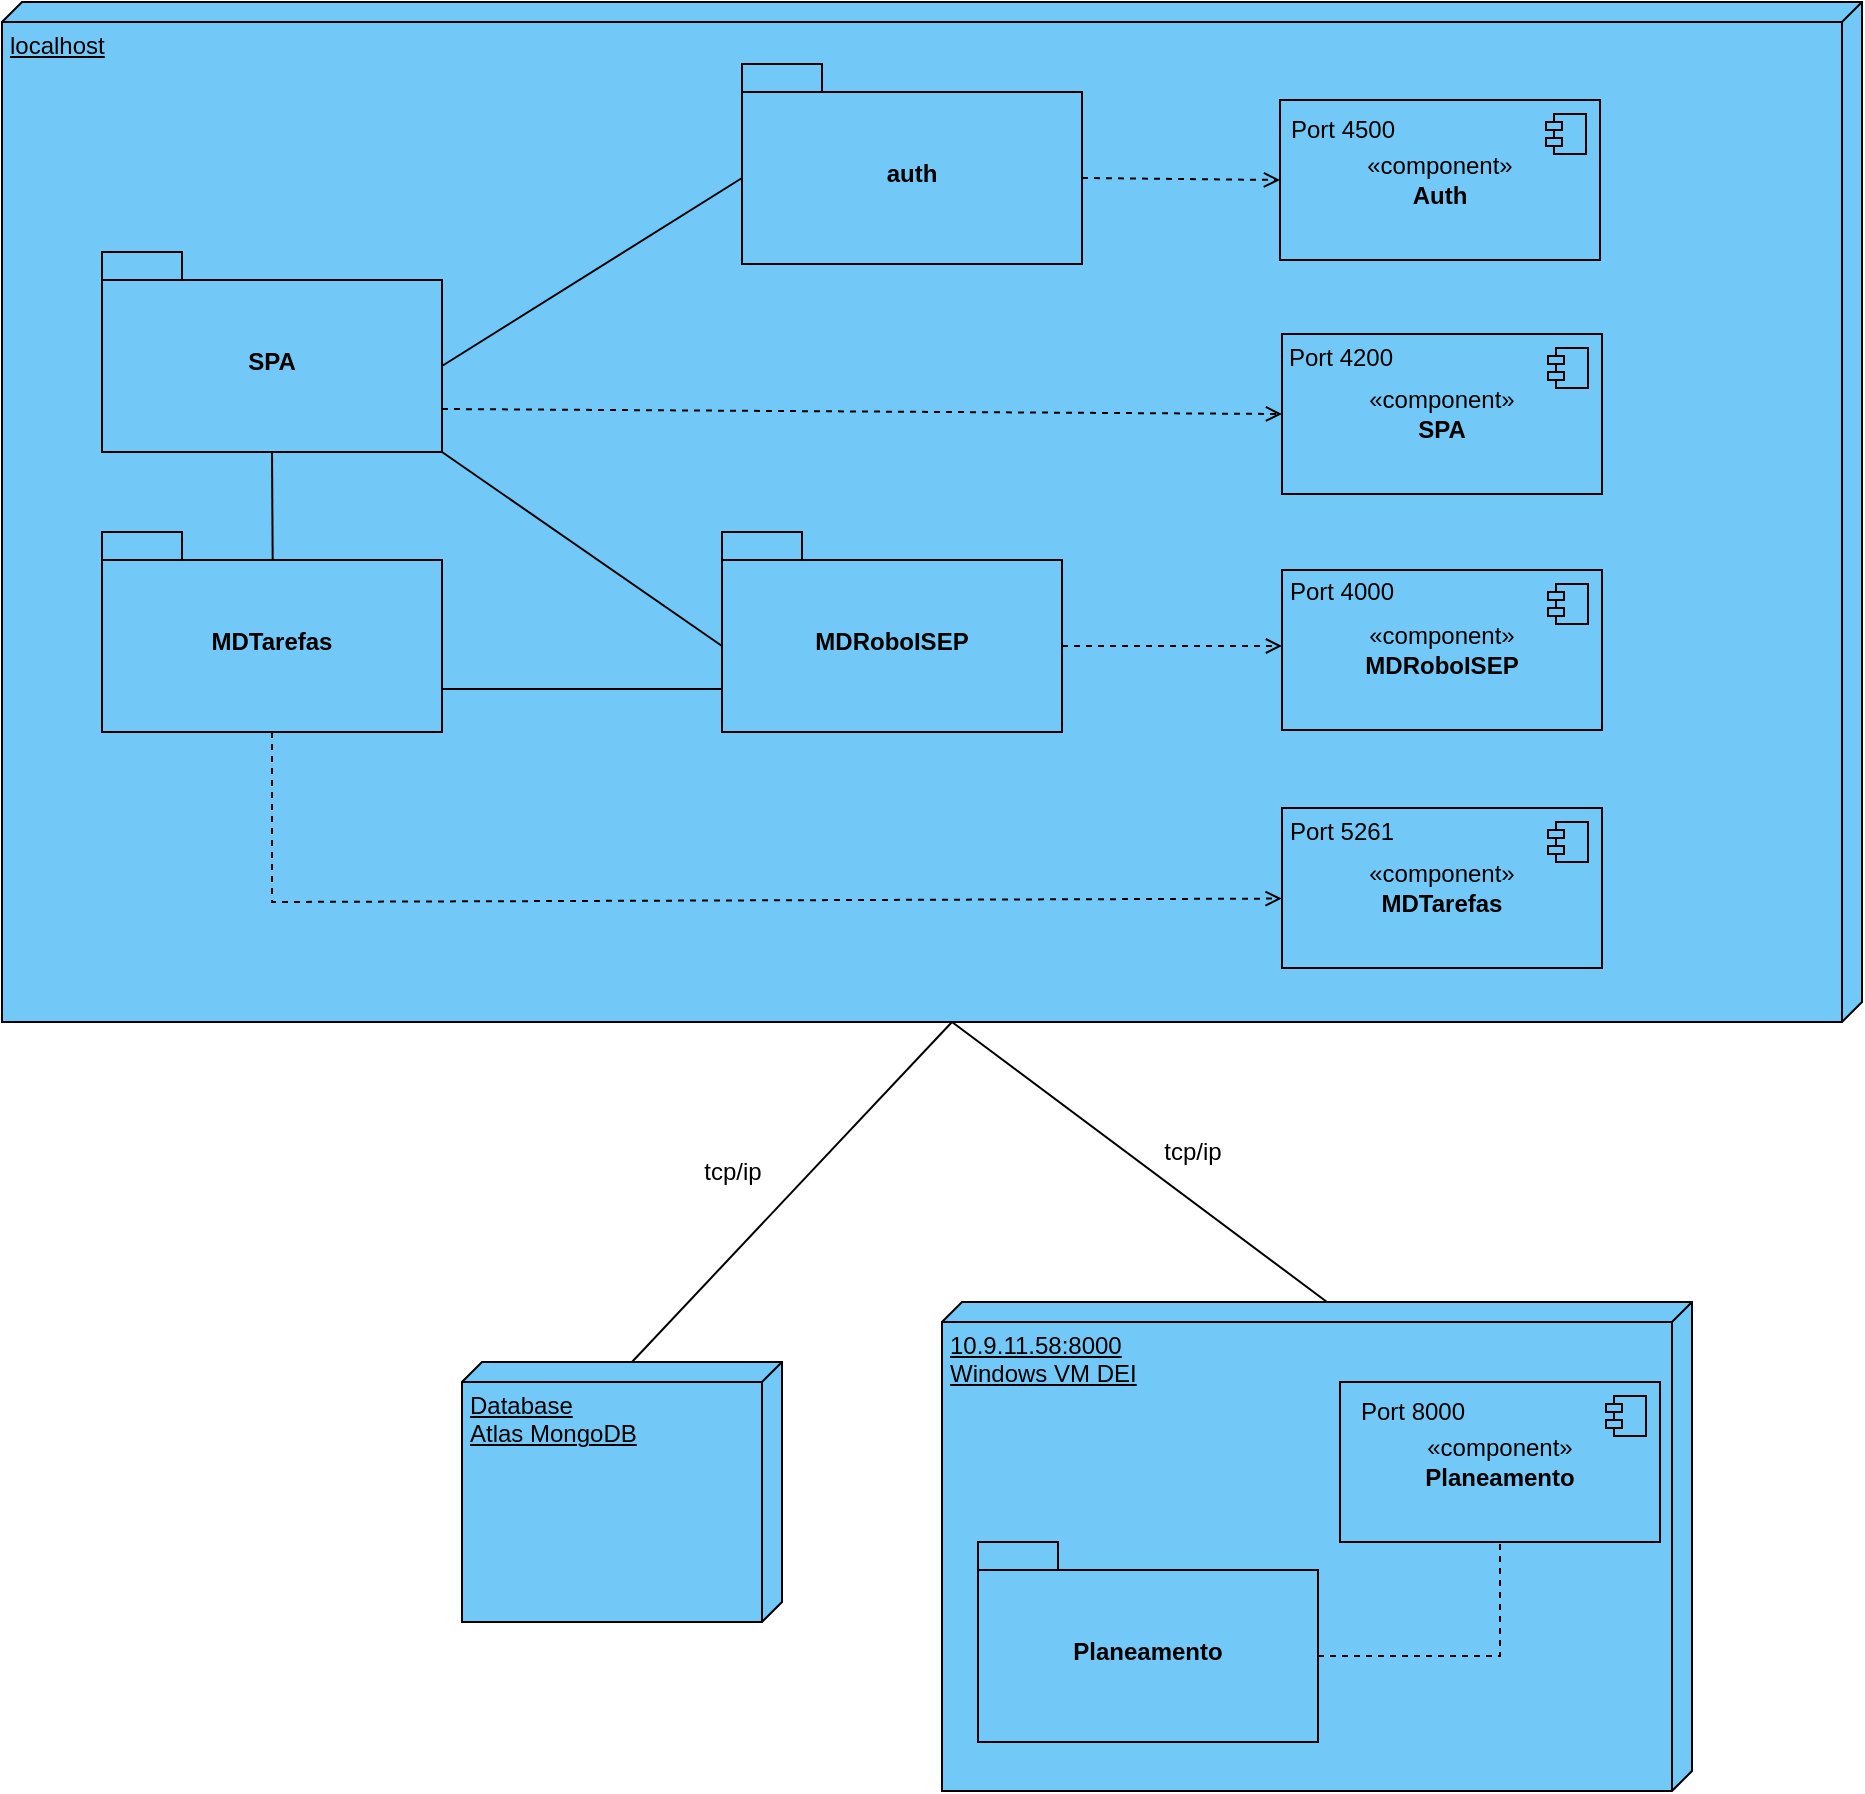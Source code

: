 <mxfile version="22.1.16" type="device">
  <diagram name="Página-1" id="Y_LDniuXPoQjIoSMD9eX">
    <mxGraphModel dx="2577" dy="978" grid="1" gridSize="10" guides="1" tooltips="1" connect="1" arrows="1" fold="1" page="1" pageScale="1" pageWidth="827" pageHeight="1169" math="0" shadow="0">
      <root>
        <mxCell id="0" />
        <mxCell id="1" parent="0" />
        <mxCell id="GAdU_mfi8SfW3T0ZG4kL-1" value="Database&lt;br&gt;Atlas MongoDB" style="verticalAlign=top;align=left;spacingTop=8;spacingLeft=2;spacingRight=12;shape=cube;size=10;direction=south;fontStyle=4;html=1;whiteSpace=wrap;fillColor=#72C9F7;" vertex="1" parent="1">
          <mxGeometry x="-480" y="880" width="160" height="130" as="geometry" />
        </mxCell>
        <mxCell id="GAdU_mfi8SfW3T0ZG4kL-2" value="tcp/ip" style="text;html=1;align=center;verticalAlign=middle;resizable=0;points=[];autosize=1;strokeColor=none;fillColor=none;" vertex="1" parent="1">
          <mxGeometry x="-45" y="900" width="50" height="30" as="geometry" />
        </mxCell>
        <mxCell id="GAdU_mfi8SfW3T0ZG4kL-3" value="" style="endArrow=none;html=1;rounded=0;exitX=0;exitY=0;exitDx=0;exitDy=75;exitPerimeter=0;entryX=0;entryY=0;entryDx=270;entryDy=245;entryPerimeter=0;" edge="1" parent="1" source="GAdU_mfi8SfW3T0ZG4kL-1">
          <mxGeometry width="50" height="50" relative="1" as="geometry">
            <mxPoint x="-190.5" y="845.5" as="sourcePoint" />
            <mxPoint x="-235" y="710" as="targetPoint" />
          </mxGeometry>
        </mxCell>
        <mxCell id="GAdU_mfi8SfW3T0ZG4kL-4" value="tcp/ip" style="text;html=1;align=center;verticalAlign=middle;resizable=0;points=[];autosize=1;strokeColor=none;fillColor=none;" vertex="1" parent="1">
          <mxGeometry x="-370" y="770" width="50" height="30" as="geometry" />
        </mxCell>
        <mxCell id="GAdU_mfi8SfW3T0ZG4kL-5" value="" style="endArrow=none;html=1;rounded=0;exitX=0;exitY=0;exitDx=270;exitDy=245;exitPerimeter=0;entryX=0;entryY=0;entryDx=0;entryDy=182.5;entryPerimeter=0;" edge="1" parent="1" target="GAdU_mfi8SfW3T0ZG4kL-6">
          <mxGeometry width="50" height="50" relative="1" as="geometry">
            <mxPoint x="-235" y="710" as="sourcePoint" />
            <mxPoint x="60" y="860" as="targetPoint" />
          </mxGeometry>
        </mxCell>
        <mxCell id="GAdU_mfi8SfW3T0ZG4kL-6" value="10.9.11.58:8000&lt;br&gt;Windows VM DEI" style="verticalAlign=top;align=left;spacingTop=8;spacingLeft=2;spacingRight=12;shape=cube;size=10;direction=south;fontStyle=4;html=1;whiteSpace=wrap;fillColor=#72C9F7;" vertex="1" parent="1">
          <mxGeometry x="-240" y="850" width="375" height="244.5" as="geometry" />
        </mxCell>
        <mxCell id="GAdU_mfi8SfW3T0ZG4kL-7" value="«component»&lt;br&gt;&lt;b&gt;Planeamento&lt;/b&gt;" style="html=1;dropTarget=0;whiteSpace=wrap;fillColor=#72C9F7;" vertex="1" parent="1">
          <mxGeometry x="-41" y="890" width="160" height="80" as="geometry" />
        </mxCell>
        <mxCell id="GAdU_mfi8SfW3T0ZG4kL-8" value="" style="shape=module;jettyWidth=8;jettyHeight=4;fillColor=#72C9F7;" vertex="1" parent="GAdU_mfi8SfW3T0ZG4kL-7">
          <mxGeometry x="1" width="20" height="20" relative="1" as="geometry">
            <mxPoint x="-27" y="7" as="offset" />
          </mxGeometry>
        </mxCell>
        <mxCell id="GAdU_mfi8SfW3T0ZG4kL-9" value="localhost" style="verticalAlign=top;align=left;spacingTop=8;spacingLeft=2;spacingRight=12;shape=cube;size=10;direction=south;fontStyle=4;html=1;whiteSpace=wrap;fillColor=#72C9F7;" vertex="1" parent="1">
          <mxGeometry x="-710" y="200" width="930" height="510" as="geometry" />
        </mxCell>
        <mxCell id="GAdU_mfi8SfW3T0ZG4kL-10" value="«component»&lt;br&gt;&lt;b&gt;SPA&lt;/b&gt;" style="html=1;dropTarget=0;whiteSpace=wrap;fillColor=#72C9F7;" vertex="1" parent="1">
          <mxGeometry x="-70" y="366" width="160" height="80" as="geometry" />
        </mxCell>
        <mxCell id="GAdU_mfi8SfW3T0ZG4kL-11" value="" style="shape=module;jettyWidth=8;jettyHeight=4;fillColor=#72C9F7;" vertex="1" parent="GAdU_mfi8SfW3T0ZG4kL-10">
          <mxGeometry x="1" width="20" height="20" relative="1" as="geometry">
            <mxPoint x="-27" y="7" as="offset" />
          </mxGeometry>
        </mxCell>
        <mxCell id="GAdU_mfi8SfW3T0ZG4kL-12" value="Port 4200" style="text;html=1;align=center;verticalAlign=middle;resizable=0;points=[];autosize=1;strokeColor=none;fillColor=none;" vertex="1" parent="1">
          <mxGeometry x="-81" y="363" width="80" height="30" as="geometry" />
        </mxCell>
        <mxCell id="GAdU_mfi8SfW3T0ZG4kL-13" value="«component»&lt;br&gt;&lt;b&gt;Auth&lt;/b&gt;" style="html=1;dropTarget=0;whiteSpace=wrap;fillColor=#72C9F7;" vertex="1" parent="1">
          <mxGeometry x="-71" y="249" width="160" height="80" as="geometry" />
        </mxCell>
        <mxCell id="GAdU_mfi8SfW3T0ZG4kL-14" value="" style="shape=module;jettyWidth=8;jettyHeight=4;fillColor=#72C9F7;" vertex="1" parent="GAdU_mfi8SfW3T0ZG4kL-13">
          <mxGeometry x="1" width="20" height="20" relative="1" as="geometry">
            <mxPoint x="-27" y="7" as="offset" />
          </mxGeometry>
        </mxCell>
        <mxCell id="GAdU_mfi8SfW3T0ZG4kL-15" value="Port 4500" style="text;html=1;align=center;verticalAlign=middle;resizable=0;points=[];autosize=1;strokeColor=none;fillColor=none;" vertex="1" parent="1">
          <mxGeometry x="-80" y="249" width="80" height="30" as="geometry" />
        </mxCell>
        <mxCell id="GAdU_mfi8SfW3T0ZG4kL-16" value="«component»&lt;br&gt;&lt;b&gt;MDTarefas&lt;/b&gt;" style="html=1;dropTarget=0;whiteSpace=wrap;fillColor=#72C9F7;" vertex="1" parent="1">
          <mxGeometry x="-70" y="603" width="160" height="80" as="geometry" />
        </mxCell>
        <mxCell id="GAdU_mfi8SfW3T0ZG4kL-17" value="" style="shape=module;jettyWidth=8;jettyHeight=4;fillColor=#72C9F7;" vertex="1" parent="GAdU_mfi8SfW3T0ZG4kL-16">
          <mxGeometry x="1" width="20" height="20" relative="1" as="geometry">
            <mxPoint x="-27" y="7" as="offset" />
          </mxGeometry>
        </mxCell>
        <mxCell id="GAdU_mfi8SfW3T0ZG4kL-18" value="«component»&lt;br&gt;&lt;b&gt;MDRoboISEP&lt;/b&gt;" style="html=1;dropTarget=0;whiteSpace=wrap;fillColor=#72C9F7;" vertex="1" parent="1">
          <mxGeometry x="-70" y="484" width="160" height="80" as="geometry" />
        </mxCell>
        <mxCell id="GAdU_mfi8SfW3T0ZG4kL-19" value="" style="shape=module;jettyWidth=8;jettyHeight=4;fillColor=#72C9F7;" vertex="1" parent="GAdU_mfi8SfW3T0ZG4kL-18">
          <mxGeometry x="1" width="20" height="20" relative="1" as="geometry">
            <mxPoint x="-27" y="7" as="offset" />
          </mxGeometry>
        </mxCell>
        <mxCell id="GAdU_mfi8SfW3T0ZG4kL-20" value="Port 4000" style="text;strokeColor=none;align=center;fillColor=none;html=1;verticalAlign=middle;whiteSpace=wrap;rounded=0;" vertex="1" parent="1">
          <mxGeometry x="-70" y="480" width="60" height="30" as="geometry" />
        </mxCell>
        <mxCell id="GAdU_mfi8SfW3T0ZG4kL-21" value="Port 5261" style="text;strokeColor=none;align=center;fillColor=none;html=1;verticalAlign=middle;whiteSpace=wrap;rounded=0;" vertex="1" parent="1">
          <mxGeometry x="-70" y="600" width="60" height="30" as="geometry" />
        </mxCell>
        <mxCell id="GAdU_mfi8SfW3T0ZG4kL-22" value="Port 8000" style="text;html=1;align=center;verticalAlign=middle;resizable=0;points=[];autosize=1;strokeColor=none;fillColor=none;" vertex="1" parent="1">
          <mxGeometry x="-45" y="890" width="80" height="30" as="geometry" />
        </mxCell>
        <mxCell id="GAdU_mfi8SfW3T0ZG4kL-23" value="tcp/ip" style="text;html=1;align=center;verticalAlign=middle;resizable=0;points=[];autosize=1;strokeColor=none;fillColor=none;" vertex="1" parent="1">
          <mxGeometry x="-140" y="760" width="50" height="30" as="geometry" />
        </mxCell>
        <mxCell id="GAdU_mfi8SfW3T0ZG4kL-25" value="MDRoboISEP" style="shape=folder;fontStyle=1;spacingTop=10;tabWidth=40;tabHeight=14;tabPosition=left;html=1;whiteSpace=wrap;fillColor=#72c9f7;" vertex="1" parent="1">
          <mxGeometry x="-350" y="465" width="170" height="100" as="geometry" />
        </mxCell>
        <mxCell id="GAdU_mfi8SfW3T0ZG4kL-26" value="SPA" style="shape=folder;fontStyle=1;spacingTop=10;tabWidth=40;tabHeight=14;tabPosition=left;html=1;whiteSpace=wrap;fillColor=#72c9f7;" vertex="1" parent="1">
          <mxGeometry x="-660" y="325" width="170" height="100" as="geometry" />
        </mxCell>
        <mxCell id="GAdU_mfi8SfW3T0ZG4kL-27" value="Planeamento" style="shape=folder;fontStyle=1;spacingTop=10;tabWidth=40;tabHeight=14;tabPosition=left;html=1;whiteSpace=wrap;fillColor=#72c9f7;" vertex="1" parent="1">
          <mxGeometry x="-222" y="970" width="170" height="100" as="geometry" />
        </mxCell>
        <mxCell id="GAdU_mfi8SfW3T0ZG4kL-30" value="auth" style="shape=folder;fontStyle=1;spacingTop=10;tabWidth=40;tabHeight=14;tabPosition=left;html=1;whiteSpace=wrap;fillColor=#72c9f7;" vertex="1" parent="1">
          <mxGeometry x="-340" y="231" width="170" height="100" as="geometry" />
        </mxCell>
        <mxCell id="GAdU_mfi8SfW3T0ZG4kL-31" value="MDTarefas" style="shape=folder;fontStyle=1;spacingTop=10;tabWidth=40;tabHeight=14;tabPosition=left;html=1;whiteSpace=wrap;fillColor=#72c9f7;" vertex="1" parent="1">
          <mxGeometry x="-660" y="465" width="170" height="100" as="geometry" />
        </mxCell>
        <mxCell id="GAdU_mfi8SfW3T0ZG4kL-36" value="" style="endArrow=none;html=1;rounded=0;exitX=0.5;exitY=1;exitDx=0;exitDy=0;exitPerimeter=0;entryX=0.502;entryY=0.138;entryDx=0;entryDy=0;entryPerimeter=0;" edge="1" parent="1" source="GAdU_mfi8SfW3T0ZG4kL-26" target="GAdU_mfi8SfW3T0ZG4kL-31">
          <mxGeometry width="50" height="50" relative="1" as="geometry">
            <mxPoint x="-170" y="525" as="sourcePoint" />
            <mxPoint x="-120" y="475" as="targetPoint" />
          </mxGeometry>
        </mxCell>
        <mxCell id="GAdU_mfi8SfW3T0ZG4kL-37" value="" style="endArrow=none;html=1;rounded=0;exitX=0;exitY=0;exitDx=170;exitDy=57;exitPerimeter=0;entryX=0;entryY=0;entryDx=0;entryDy=57;entryPerimeter=0;" edge="1" parent="1" source="GAdU_mfi8SfW3T0ZG4kL-26" target="GAdU_mfi8SfW3T0ZG4kL-30">
          <mxGeometry width="50" height="50" relative="1" as="geometry">
            <mxPoint x="-170" y="525" as="sourcePoint" />
            <mxPoint x="-350" y="382" as="targetPoint" />
          </mxGeometry>
        </mxCell>
        <mxCell id="GAdU_mfi8SfW3T0ZG4kL-38" value="" style="endArrow=none;html=1;rounded=0;exitX=0;exitY=0;exitDx=170;exitDy=100;exitPerimeter=0;entryX=0;entryY=0;entryDx=0;entryDy=57;entryPerimeter=0;" edge="1" parent="1" source="GAdU_mfi8SfW3T0ZG4kL-26" target="GAdU_mfi8SfW3T0ZG4kL-25">
          <mxGeometry width="50" height="50" relative="1" as="geometry">
            <mxPoint x="-170" y="525" as="sourcePoint" />
            <mxPoint x="-120" y="475" as="targetPoint" />
          </mxGeometry>
        </mxCell>
        <mxCell id="GAdU_mfi8SfW3T0ZG4kL-39" value="" style="endArrow=none;html=1;rounded=0;exitX=0;exitY=0;exitDx=170;exitDy=78.5;exitPerimeter=0;entryX=0;entryY=0;entryDx=0;entryDy=78.5;entryPerimeter=0;" edge="1" parent="1" source="GAdU_mfi8SfW3T0ZG4kL-31" target="GAdU_mfi8SfW3T0ZG4kL-25">
          <mxGeometry width="50" height="50" relative="1" as="geometry">
            <mxPoint x="-170" y="525" as="sourcePoint" />
            <mxPoint x="-120" y="475" as="targetPoint" />
          </mxGeometry>
        </mxCell>
        <mxCell id="GAdU_mfi8SfW3T0ZG4kL-42" value="" style="endArrow=open;dashed=1;html=1;rounded=0;exitX=0;exitY=0;exitDx=170;exitDy=57;exitPerimeter=0;endFill=0;" edge="1" parent="1" source="GAdU_mfi8SfW3T0ZG4kL-25">
          <mxGeometry width="50" height="50" relative="1" as="geometry">
            <mxPoint x="-100" y="410" as="sourcePoint" />
            <mxPoint x="-70" y="522" as="targetPoint" />
          </mxGeometry>
        </mxCell>
        <mxCell id="GAdU_mfi8SfW3T0ZG4kL-43" value="" style="endArrow=open;dashed=1;html=1;rounded=0;exitX=0;exitY=0;exitDx=170;exitDy=57;exitPerimeter=0;entryX=0;entryY=0.5;entryDx=0;entryDy=0;endFill=0;" edge="1" parent="1" source="GAdU_mfi8SfW3T0ZG4kL-30" target="GAdU_mfi8SfW3T0ZG4kL-13">
          <mxGeometry width="50" height="50" relative="1" as="geometry">
            <mxPoint x="-190" y="427" as="sourcePoint" />
            <mxPoint x="10" y="390" as="targetPoint" />
          </mxGeometry>
        </mxCell>
        <mxCell id="GAdU_mfi8SfW3T0ZG4kL-44" value="" style="endArrow=open;dashed=1;html=1;rounded=0;exitX=0;exitY=0;exitDx=170;exitDy=78.5;exitPerimeter=0;entryX=0;entryY=0.5;entryDx=0;entryDy=0;endFill=0;" edge="1" parent="1" source="GAdU_mfi8SfW3T0ZG4kL-26" target="GAdU_mfi8SfW3T0ZG4kL-10">
          <mxGeometry width="50" height="50" relative="1" as="geometry">
            <mxPoint x="-100" y="410" as="sourcePoint" />
            <mxPoint x="-50" y="360" as="targetPoint" />
          </mxGeometry>
        </mxCell>
        <mxCell id="GAdU_mfi8SfW3T0ZG4kL-45" value="" style="endArrow=none;dashed=1;html=1;rounded=0;exitX=0;exitY=0;exitDx=170;exitDy=57;exitPerimeter=0;entryX=0.5;entryY=1;entryDx=0;entryDy=0;" edge="1" parent="1" source="GAdU_mfi8SfW3T0ZG4kL-27" target="GAdU_mfi8SfW3T0ZG4kL-7">
          <mxGeometry width="50" height="50" relative="1" as="geometry">
            <mxPoint x="-280" y="207" as="sourcePoint" />
            <mxPoint x="-230" y="157" as="targetPoint" />
            <Array as="points">
              <mxPoint x="39" y="1027" />
            </Array>
          </mxGeometry>
        </mxCell>
        <mxCell id="GAdU_mfi8SfW3T0ZG4kL-47" value="" style="endArrow=open;dashed=1;html=1;rounded=0;exitX=0.5;exitY=1;exitDx=0;exitDy=0;exitPerimeter=0;entryX=-0.001;entryY=0.566;entryDx=0;entryDy=0;endFill=0;entryPerimeter=0;" edge="1" parent="1" source="GAdU_mfi8SfW3T0ZG4kL-31" target="GAdU_mfi8SfW3T0ZG4kL-16">
          <mxGeometry width="50" height="50" relative="1" as="geometry">
            <mxPoint x="-300" y="590" as="sourcePoint" />
            <mxPoint x="-250" y="540" as="targetPoint" />
            <Array as="points">
              <mxPoint x="-575" y="650" />
            </Array>
          </mxGeometry>
        </mxCell>
      </root>
    </mxGraphModel>
  </diagram>
</mxfile>
